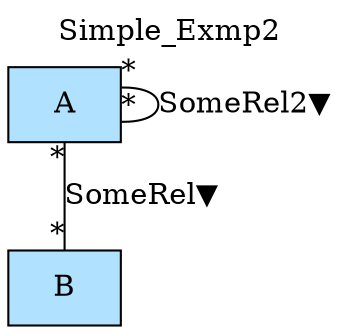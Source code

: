 digraph {graph[label=Simple_Exmp2,labelloc=tl,labelfontsize=12];
"A"[shape=record,fillcolor=lightskyblue1,style = filled,label="A"];
"B"[shape=record,fillcolor=lightskyblue1,style = filled,label="B"];

"A"->"B"[label="SomeRel▼",dir=none,taillabel="*",headlabel="*"];
"A"->"A"[label="SomeRel2▼",dir=none,taillabel="*",headlabel="*"];
}